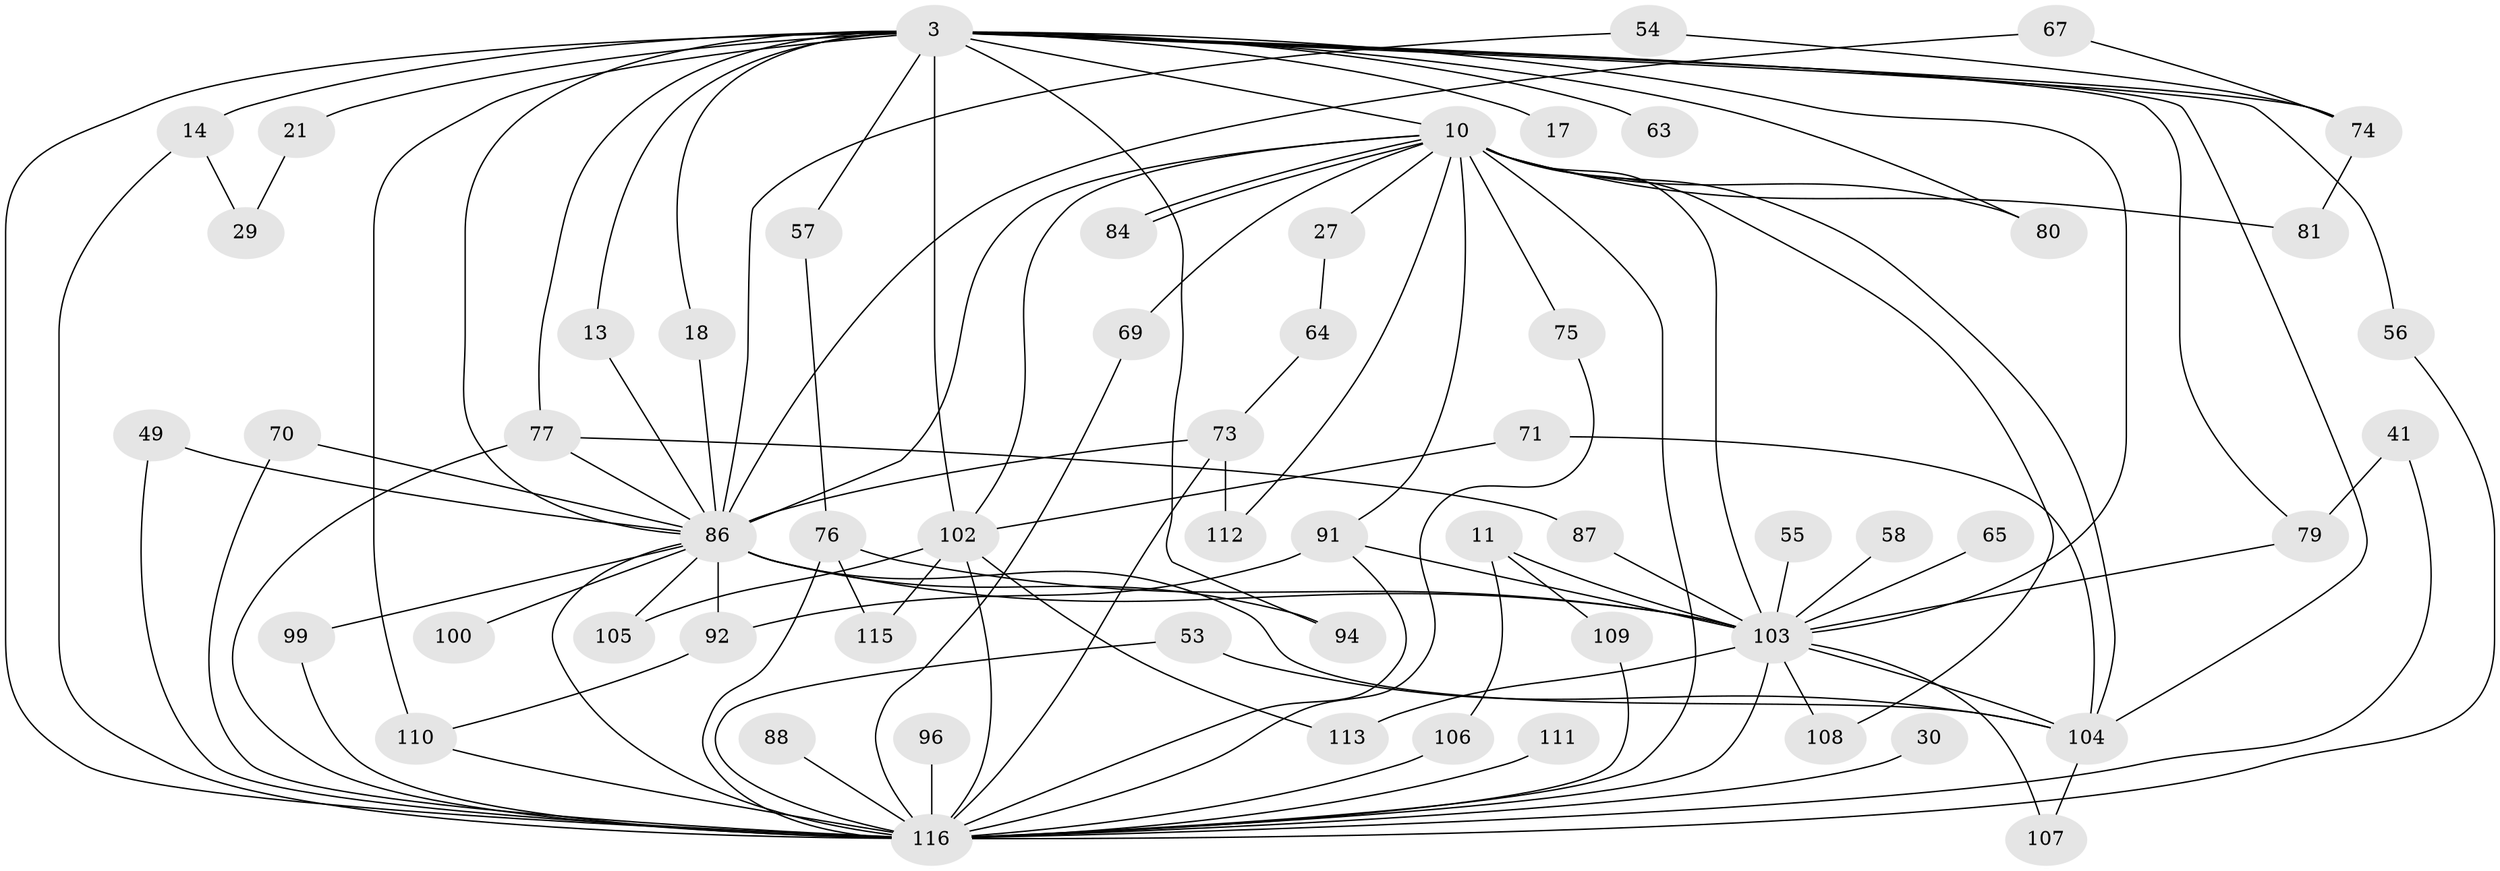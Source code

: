 // original degree distribution, {12: 0.008620689655172414, 28: 0.017241379310344827, 22: 0.02586206896551724, 23: 0.02586206896551724, 19: 0.008620689655172414, 4: 0.06896551724137931, 5: 0.05172413793103448, 2: 0.5603448275862069, 3: 0.1810344827586207, 6: 0.04310344827586207, 7: 0.008620689655172414}
// Generated by graph-tools (version 1.1) at 2025/44/03/09/25 04:44:15]
// undirected, 58 vertices, 108 edges
graph export_dot {
graph [start="1"]
  node [color=gray90,style=filled];
  3 [super="+2"];
  10 [super="+6"];
  11;
  13;
  14;
  17;
  18;
  21 [super="+16"];
  27 [super="+26"];
  29;
  30;
  41;
  49;
  53;
  54;
  55;
  56;
  57;
  58;
  63;
  64;
  65;
  67;
  69;
  70;
  71;
  73 [super="+48"];
  74 [super="+47"];
  75;
  76 [super="+60"];
  77 [super="+34+44"];
  79 [super="+31"];
  80;
  81;
  84;
  86 [super="+22+9"];
  87;
  88;
  91 [super="+85+89"];
  92 [super="+68+66"];
  94;
  96;
  99;
  100;
  102 [super="+19+45+83"];
  103 [super="+72+28+90+46+52+43"];
  104 [super="+38+42+101"];
  105;
  106;
  107;
  108;
  109;
  110 [super="+98"];
  111;
  112;
  113;
  115;
  116 [super="+114+50"];
  3 -- 10 [weight=4];
  3 -- 14 [weight=2];
  3 -- 63 [weight=2];
  3 -- 74 [weight=3];
  3 -- 94;
  3 -- 13;
  3 -- 17;
  3 -- 18;
  3 -- 77 [weight=2];
  3 -- 80;
  3 -- 21 [weight=3];
  3 -- 86 [weight=5];
  3 -- 110 [weight=2];
  3 -- 56;
  3 -- 57;
  3 -- 116 [weight=5];
  3 -- 102 [weight=2];
  3 -- 104;
  3 -- 103 [weight=6];
  3 -- 79 [weight=2];
  10 -- 27 [weight=3];
  10 -- 75;
  10 -- 84;
  10 -- 84;
  10 -- 102 [weight=2];
  10 -- 112;
  10 -- 69;
  10 -- 80;
  10 -- 81;
  10 -- 108;
  10 -- 86 [weight=5];
  10 -- 103 [weight=9];
  10 -- 91 [weight=3];
  10 -- 116 [weight=5];
  10 -- 104 [weight=3];
  11 -- 106;
  11 -- 109;
  11 -- 103 [weight=2];
  13 -- 86;
  14 -- 29;
  14 -- 116;
  18 -- 86;
  21 -- 29;
  27 -- 64;
  30 -- 116;
  41 -- 116;
  41 -- 79;
  49 -- 86;
  49 -- 116;
  53 -- 116;
  53 -- 104;
  54 -- 74;
  54 -- 86;
  55 -- 103 [weight=2];
  56 -- 116;
  57 -- 76;
  58 -- 103 [weight=2];
  64 -- 73;
  65 -- 103 [weight=2];
  67 -- 74;
  67 -- 86;
  69 -- 116;
  70 -- 86;
  70 -- 116;
  71 -- 102;
  71 -- 104;
  73 -- 112;
  73 -- 86 [weight=2];
  73 -- 116;
  74 -- 81;
  75 -- 116;
  76 -- 115;
  76 -- 103;
  76 -- 116 [weight=2];
  77 -- 87;
  77 -- 86;
  77 -- 116;
  79 -- 103 [weight=2];
  86 -- 92 [weight=4];
  86 -- 94;
  86 -- 99;
  86 -- 100 [weight=2];
  86 -- 104 [weight=4];
  86 -- 105;
  86 -- 103 [weight=6];
  86 -- 116 [weight=6];
  87 -- 103;
  88 -- 116 [weight=2];
  91 -- 92 [weight=2];
  91 -- 116 [weight=3];
  91 -- 103;
  92 -- 110;
  96 -- 116 [weight=2];
  99 -- 116;
  102 -- 116 [weight=4];
  102 -- 113;
  102 -- 115;
  102 -- 105;
  103 -- 107;
  103 -- 104;
  103 -- 108;
  103 -- 113;
  103 -- 116 [weight=4];
  104 -- 107;
  106 -- 116;
  109 -- 116;
  110 -- 116;
  111 -- 116;
}

